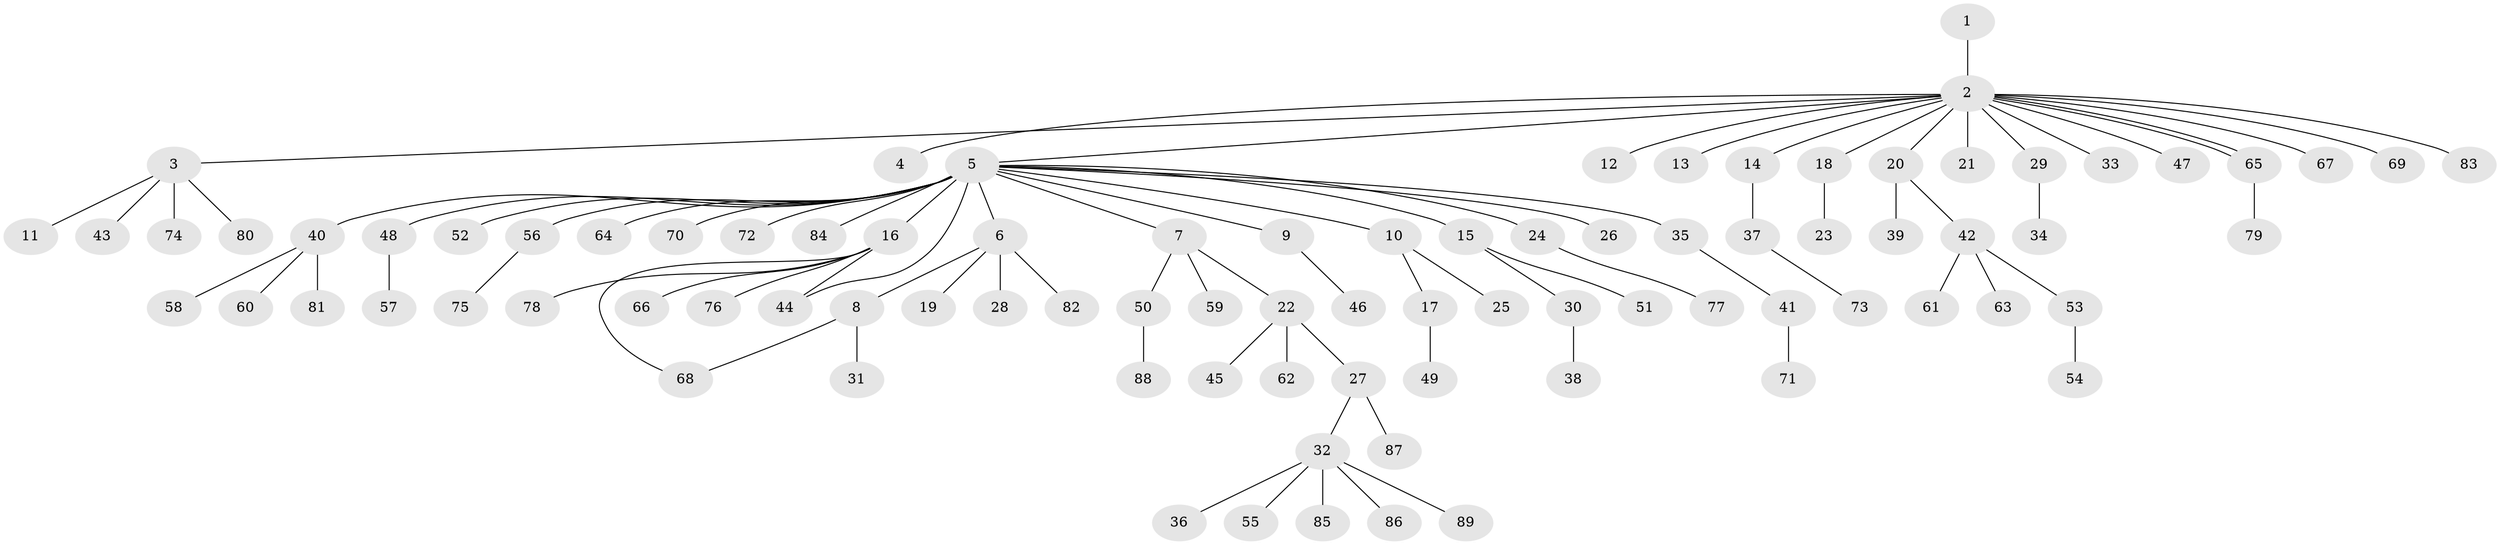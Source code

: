 // coarse degree distribution, {1: 0.7121212121212122, 19: 0.030303030303030304, 4: 0.045454545454545456, 3: 0.07575757575757576, 2: 0.10606060606060606, 5: 0.030303030303030304}
// Generated by graph-tools (version 1.1) at 2025/23/03/03/25 07:23:53]
// undirected, 89 vertices, 91 edges
graph export_dot {
graph [start="1"]
  node [color=gray90,style=filled];
  1;
  2;
  3;
  4;
  5;
  6;
  7;
  8;
  9;
  10;
  11;
  12;
  13;
  14;
  15;
  16;
  17;
  18;
  19;
  20;
  21;
  22;
  23;
  24;
  25;
  26;
  27;
  28;
  29;
  30;
  31;
  32;
  33;
  34;
  35;
  36;
  37;
  38;
  39;
  40;
  41;
  42;
  43;
  44;
  45;
  46;
  47;
  48;
  49;
  50;
  51;
  52;
  53;
  54;
  55;
  56;
  57;
  58;
  59;
  60;
  61;
  62;
  63;
  64;
  65;
  66;
  67;
  68;
  69;
  70;
  71;
  72;
  73;
  74;
  75;
  76;
  77;
  78;
  79;
  80;
  81;
  82;
  83;
  84;
  85;
  86;
  87;
  88;
  89;
  1 -- 2;
  2 -- 3;
  2 -- 4;
  2 -- 5;
  2 -- 12;
  2 -- 13;
  2 -- 14;
  2 -- 18;
  2 -- 20;
  2 -- 21;
  2 -- 29;
  2 -- 33;
  2 -- 47;
  2 -- 65;
  2 -- 65;
  2 -- 67;
  2 -- 69;
  2 -- 83;
  3 -- 11;
  3 -- 43;
  3 -- 74;
  3 -- 80;
  5 -- 6;
  5 -- 7;
  5 -- 9;
  5 -- 10;
  5 -- 15;
  5 -- 16;
  5 -- 24;
  5 -- 26;
  5 -- 35;
  5 -- 40;
  5 -- 44;
  5 -- 48;
  5 -- 52;
  5 -- 56;
  5 -- 64;
  5 -- 70;
  5 -- 72;
  5 -- 84;
  6 -- 8;
  6 -- 19;
  6 -- 28;
  6 -- 82;
  7 -- 22;
  7 -- 50;
  7 -- 59;
  8 -- 31;
  8 -- 68;
  9 -- 46;
  10 -- 17;
  10 -- 25;
  14 -- 37;
  15 -- 30;
  15 -- 51;
  16 -- 44;
  16 -- 66;
  16 -- 68;
  16 -- 76;
  16 -- 78;
  17 -- 49;
  18 -- 23;
  20 -- 39;
  20 -- 42;
  22 -- 27;
  22 -- 45;
  22 -- 62;
  24 -- 77;
  27 -- 32;
  27 -- 87;
  29 -- 34;
  30 -- 38;
  32 -- 36;
  32 -- 55;
  32 -- 85;
  32 -- 86;
  32 -- 89;
  35 -- 41;
  37 -- 73;
  40 -- 58;
  40 -- 60;
  40 -- 81;
  41 -- 71;
  42 -- 53;
  42 -- 61;
  42 -- 63;
  48 -- 57;
  50 -- 88;
  53 -- 54;
  56 -- 75;
  65 -- 79;
}
